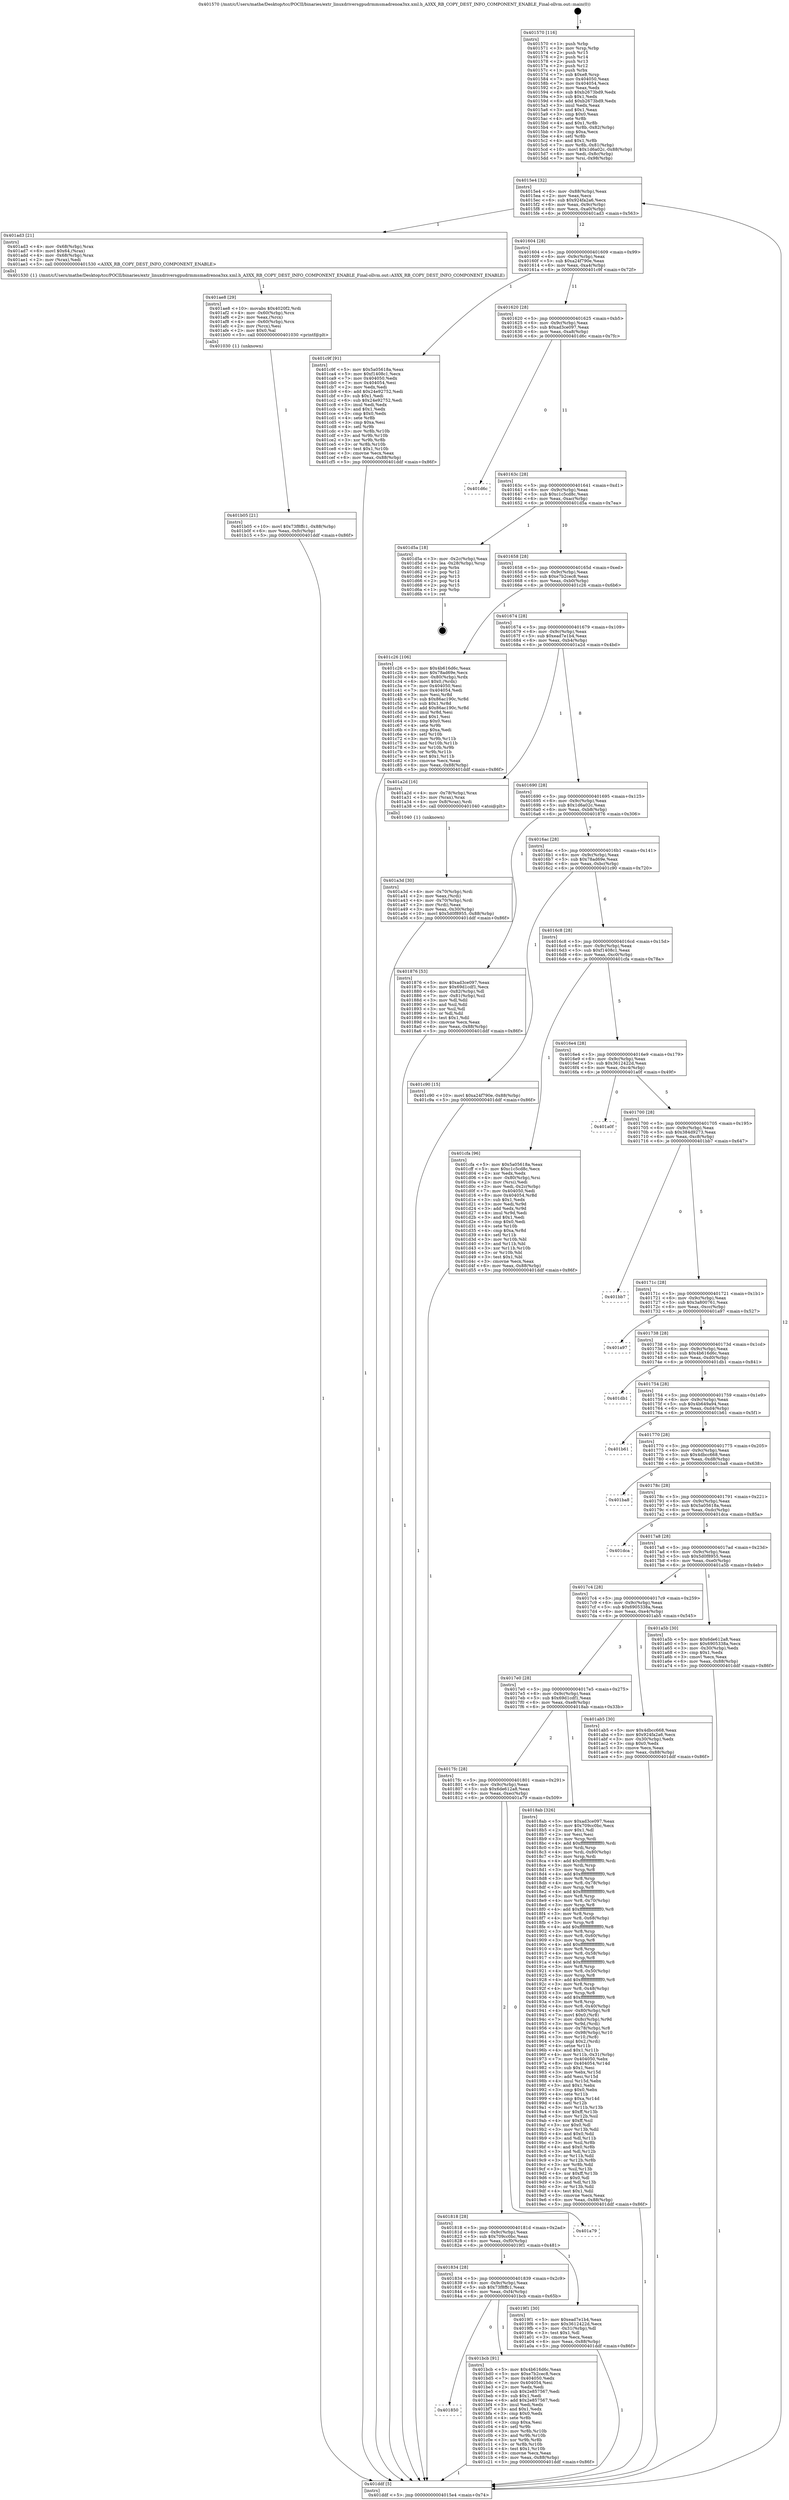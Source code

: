 digraph "0x401570" {
  label = "0x401570 (/mnt/c/Users/mathe/Desktop/tcc/POCII/binaries/extr_linuxdriversgpudrmmsmadrenoa3xx.xml.h_A3XX_RB_COPY_DEST_INFO_COMPONENT_ENABLE_Final-ollvm.out::main(0))"
  labelloc = "t"
  node[shape=record]

  Entry [label="",width=0.3,height=0.3,shape=circle,fillcolor=black,style=filled]
  "0x4015e4" [label="{
     0x4015e4 [32]\l
     | [instrs]\l
     &nbsp;&nbsp;0x4015e4 \<+6\>: mov -0x88(%rbp),%eax\l
     &nbsp;&nbsp;0x4015ea \<+2\>: mov %eax,%ecx\l
     &nbsp;&nbsp;0x4015ec \<+6\>: sub $0x924fa2a6,%ecx\l
     &nbsp;&nbsp;0x4015f2 \<+6\>: mov %eax,-0x9c(%rbp)\l
     &nbsp;&nbsp;0x4015f8 \<+6\>: mov %ecx,-0xa0(%rbp)\l
     &nbsp;&nbsp;0x4015fe \<+6\>: je 0000000000401ad3 \<main+0x563\>\l
  }"]
  "0x401ad3" [label="{
     0x401ad3 [21]\l
     | [instrs]\l
     &nbsp;&nbsp;0x401ad3 \<+4\>: mov -0x68(%rbp),%rax\l
     &nbsp;&nbsp;0x401ad7 \<+6\>: movl $0x64,(%rax)\l
     &nbsp;&nbsp;0x401add \<+4\>: mov -0x68(%rbp),%rax\l
     &nbsp;&nbsp;0x401ae1 \<+2\>: mov (%rax),%edi\l
     &nbsp;&nbsp;0x401ae3 \<+5\>: call 0000000000401530 \<A3XX_RB_COPY_DEST_INFO_COMPONENT_ENABLE\>\l
     | [calls]\l
     &nbsp;&nbsp;0x401530 \{1\} (/mnt/c/Users/mathe/Desktop/tcc/POCII/binaries/extr_linuxdriversgpudrmmsmadrenoa3xx.xml.h_A3XX_RB_COPY_DEST_INFO_COMPONENT_ENABLE_Final-ollvm.out::A3XX_RB_COPY_DEST_INFO_COMPONENT_ENABLE)\l
  }"]
  "0x401604" [label="{
     0x401604 [28]\l
     | [instrs]\l
     &nbsp;&nbsp;0x401604 \<+5\>: jmp 0000000000401609 \<main+0x99\>\l
     &nbsp;&nbsp;0x401609 \<+6\>: mov -0x9c(%rbp),%eax\l
     &nbsp;&nbsp;0x40160f \<+5\>: sub $0xa24f790e,%eax\l
     &nbsp;&nbsp;0x401614 \<+6\>: mov %eax,-0xa4(%rbp)\l
     &nbsp;&nbsp;0x40161a \<+6\>: je 0000000000401c9f \<main+0x72f\>\l
  }"]
  Exit [label="",width=0.3,height=0.3,shape=circle,fillcolor=black,style=filled,peripheries=2]
  "0x401c9f" [label="{
     0x401c9f [91]\l
     | [instrs]\l
     &nbsp;&nbsp;0x401c9f \<+5\>: mov $0x5a05618a,%eax\l
     &nbsp;&nbsp;0x401ca4 \<+5\>: mov $0xf1408c1,%ecx\l
     &nbsp;&nbsp;0x401ca9 \<+7\>: mov 0x404050,%edx\l
     &nbsp;&nbsp;0x401cb0 \<+7\>: mov 0x404054,%esi\l
     &nbsp;&nbsp;0x401cb7 \<+2\>: mov %edx,%edi\l
     &nbsp;&nbsp;0x401cb9 \<+6\>: add $0x24e92752,%edi\l
     &nbsp;&nbsp;0x401cbf \<+3\>: sub $0x1,%edi\l
     &nbsp;&nbsp;0x401cc2 \<+6\>: sub $0x24e92752,%edi\l
     &nbsp;&nbsp;0x401cc8 \<+3\>: imul %edi,%edx\l
     &nbsp;&nbsp;0x401ccb \<+3\>: and $0x1,%edx\l
     &nbsp;&nbsp;0x401cce \<+3\>: cmp $0x0,%edx\l
     &nbsp;&nbsp;0x401cd1 \<+4\>: sete %r8b\l
     &nbsp;&nbsp;0x401cd5 \<+3\>: cmp $0xa,%esi\l
     &nbsp;&nbsp;0x401cd8 \<+4\>: setl %r9b\l
     &nbsp;&nbsp;0x401cdc \<+3\>: mov %r8b,%r10b\l
     &nbsp;&nbsp;0x401cdf \<+3\>: and %r9b,%r10b\l
     &nbsp;&nbsp;0x401ce2 \<+3\>: xor %r9b,%r8b\l
     &nbsp;&nbsp;0x401ce5 \<+3\>: or %r8b,%r10b\l
     &nbsp;&nbsp;0x401ce8 \<+4\>: test $0x1,%r10b\l
     &nbsp;&nbsp;0x401cec \<+3\>: cmovne %ecx,%eax\l
     &nbsp;&nbsp;0x401cef \<+6\>: mov %eax,-0x88(%rbp)\l
     &nbsp;&nbsp;0x401cf5 \<+5\>: jmp 0000000000401ddf \<main+0x86f\>\l
  }"]
  "0x401620" [label="{
     0x401620 [28]\l
     | [instrs]\l
     &nbsp;&nbsp;0x401620 \<+5\>: jmp 0000000000401625 \<main+0xb5\>\l
     &nbsp;&nbsp;0x401625 \<+6\>: mov -0x9c(%rbp),%eax\l
     &nbsp;&nbsp;0x40162b \<+5\>: sub $0xad3ce097,%eax\l
     &nbsp;&nbsp;0x401630 \<+6\>: mov %eax,-0xa8(%rbp)\l
     &nbsp;&nbsp;0x401636 \<+6\>: je 0000000000401d6c \<main+0x7fc\>\l
  }"]
  "0x401850" [label="{
     0x401850\l
  }", style=dashed]
  "0x401d6c" [label="{
     0x401d6c\l
  }", style=dashed]
  "0x40163c" [label="{
     0x40163c [28]\l
     | [instrs]\l
     &nbsp;&nbsp;0x40163c \<+5\>: jmp 0000000000401641 \<main+0xd1\>\l
     &nbsp;&nbsp;0x401641 \<+6\>: mov -0x9c(%rbp),%eax\l
     &nbsp;&nbsp;0x401647 \<+5\>: sub $0xc1c5cd8c,%eax\l
     &nbsp;&nbsp;0x40164c \<+6\>: mov %eax,-0xac(%rbp)\l
     &nbsp;&nbsp;0x401652 \<+6\>: je 0000000000401d5a \<main+0x7ea\>\l
  }"]
  "0x401bcb" [label="{
     0x401bcb [91]\l
     | [instrs]\l
     &nbsp;&nbsp;0x401bcb \<+5\>: mov $0x4b616d6c,%eax\l
     &nbsp;&nbsp;0x401bd0 \<+5\>: mov $0xe7b2cec8,%ecx\l
     &nbsp;&nbsp;0x401bd5 \<+7\>: mov 0x404050,%edx\l
     &nbsp;&nbsp;0x401bdc \<+7\>: mov 0x404054,%esi\l
     &nbsp;&nbsp;0x401be3 \<+2\>: mov %edx,%edi\l
     &nbsp;&nbsp;0x401be5 \<+6\>: sub $0x2e857567,%edi\l
     &nbsp;&nbsp;0x401beb \<+3\>: sub $0x1,%edi\l
     &nbsp;&nbsp;0x401bee \<+6\>: add $0x2e857567,%edi\l
     &nbsp;&nbsp;0x401bf4 \<+3\>: imul %edi,%edx\l
     &nbsp;&nbsp;0x401bf7 \<+3\>: and $0x1,%edx\l
     &nbsp;&nbsp;0x401bfa \<+3\>: cmp $0x0,%edx\l
     &nbsp;&nbsp;0x401bfd \<+4\>: sete %r8b\l
     &nbsp;&nbsp;0x401c01 \<+3\>: cmp $0xa,%esi\l
     &nbsp;&nbsp;0x401c04 \<+4\>: setl %r9b\l
     &nbsp;&nbsp;0x401c08 \<+3\>: mov %r8b,%r10b\l
     &nbsp;&nbsp;0x401c0b \<+3\>: and %r9b,%r10b\l
     &nbsp;&nbsp;0x401c0e \<+3\>: xor %r9b,%r8b\l
     &nbsp;&nbsp;0x401c11 \<+3\>: or %r8b,%r10b\l
     &nbsp;&nbsp;0x401c14 \<+4\>: test $0x1,%r10b\l
     &nbsp;&nbsp;0x401c18 \<+3\>: cmovne %ecx,%eax\l
     &nbsp;&nbsp;0x401c1b \<+6\>: mov %eax,-0x88(%rbp)\l
     &nbsp;&nbsp;0x401c21 \<+5\>: jmp 0000000000401ddf \<main+0x86f\>\l
  }"]
  "0x401d5a" [label="{
     0x401d5a [18]\l
     | [instrs]\l
     &nbsp;&nbsp;0x401d5a \<+3\>: mov -0x2c(%rbp),%eax\l
     &nbsp;&nbsp;0x401d5d \<+4\>: lea -0x28(%rbp),%rsp\l
     &nbsp;&nbsp;0x401d61 \<+1\>: pop %rbx\l
     &nbsp;&nbsp;0x401d62 \<+2\>: pop %r12\l
     &nbsp;&nbsp;0x401d64 \<+2\>: pop %r13\l
     &nbsp;&nbsp;0x401d66 \<+2\>: pop %r14\l
     &nbsp;&nbsp;0x401d68 \<+2\>: pop %r15\l
     &nbsp;&nbsp;0x401d6a \<+1\>: pop %rbp\l
     &nbsp;&nbsp;0x401d6b \<+1\>: ret\l
  }"]
  "0x401658" [label="{
     0x401658 [28]\l
     | [instrs]\l
     &nbsp;&nbsp;0x401658 \<+5\>: jmp 000000000040165d \<main+0xed\>\l
     &nbsp;&nbsp;0x40165d \<+6\>: mov -0x9c(%rbp),%eax\l
     &nbsp;&nbsp;0x401663 \<+5\>: sub $0xe7b2cec8,%eax\l
     &nbsp;&nbsp;0x401668 \<+6\>: mov %eax,-0xb0(%rbp)\l
     &nbsp;&nbsp;0x40166e \<+6\>: je 0000000000401c26 \<main+0x6b6\>\l
  }"]
  "0x401b05" [label="{
     0x401b05 [21]\l
     | [instrs]\l
     &nbsp;&nbsp;0x401b05 \<+10\>: movl $0x73f8ffc1,-0x88(%rbp)\l
     &nbsp;&nbsp;0x401b0f \<+6\>: mov %eax,-0xfc(%rbp)\l
     &nbsp;&nbsp;0x401b15 \<+5\>: jmp 0000000000401ddf \<main+0x86f\>\l
  }"]
  "0x401c26" [label="{
     0x401c26 [106]\l
     | [instrs]\l
     &nbsp;&nbsp;0x401c26 \<+5\>: mov $0x4b616d6c,%eax\l
     &nbsp;&nbsp;0x401c2b \<+5\>: mov $0x78ad69e,%ecx\l
     &nbsp;&nbsp;0x401c30 \<+4\>: mov -0x80(%rbp),%rdx\l
     &nbsp;&nbsp;0x401c34 \<+6\>: movl $0x0,(%rdx)\l
     &nbsp;&nbsp;0x401c3a \<+7\>: mov 0x404050,%esi\l
     &nbsp;&nbsp;0x401c41 \<+7\>: mov 0x404054,%edi\l
     &nbsp;&nbsp;0x401c48 \<+3\>: mov %esi,%r8d\l
     &nbsp;&nbsp;0x401c4b \<+7\>: sub $0x86ac190c,%r8d\l
     &nbsp;&nbsp;0x401c52 \<+4\>: sub $0x1,%r8d\l
     &nbsp;&nbsp;0x401c56 \<+7\>: add $0x86ac190c,%r8d\l
     &nbsp;&nbsp;0x401c5d \<+4\>: imul %r8d,%esi\l
     &nbsp;&nbsp;0x401c61 \<+3\>: and $0x1,%esi\l
     &nbsp;&nbsp;0x401c64 \<+3\>: cmp $0x0,%esi\l
     &nbsp;&nbsp;0x401c67 \<+4\>: sete %r9b\l
     &nbsp;&nbsp;0x401c6b \<+3\>: cmp $0xa,%edi\l
     &nbsp;&nbsp;0x401c6e \<+4\>: setl %r10b\l
     &nbsp;&nbsp;0x401c72 \<+3\>: mov %r9b,%r11b\l
     &nbsp;&nbsp;0x401c75 \<+3\>: and %r10b,%r11b\l
     &nbsp;&nbsp;0x401c78 \<+3\>: xor %r10b,%r9b\l
     &nbsp;&nbsp;0x401c7b \<+3\>: or %r9b,%r11b\l
     &nbsp;&nbsp;0x401c7e \<+4\>: test $0x1,%r11b\l
     &nbsp;&nbsp;0x401c82 \<+3\>: cmovne %ecx,%eax\l
     &nbsp;&nbsp;0x401c85 \<+6\>: mov %eax,-0x88(%rbp)\l
     &nbsp;&nbsp;0x401c8b \<+5\>: jmp 0000000000401ddf \<main+0x86f\>\l
  }"]
  "0x401674" [label="{
     0x401674 [28]\l
     | [instrs]\l
     &nbsp;&nbsp;0x401674 \<+5\>: jmp 0000000000401679 \<main+0x109\>\l
     &nbsp;&nbsp;0x401679 \<+6\>: mov -0x9c(%rbp),%eax\l
     &nbsp;&nbsp;0x40167f \<+5\>: sub $0xead7e1b4,%eax\l
     &nbsp;&nbsp;0x401684 \<+6\>: mov %eax,-0xb4(%rbp)\l
     &nbsp;&nbsp;0x40168a \<+6\>: je 0000000000401a2d \<main+0x4bd\>\l
  }"]
  "0x401ae8" [label="{
     0x401ae8 [29]\l
     | [instrs]\l
     &nbsp;&nbsp;0x401ae8 \<+10\>: movabs $0x4020f2,%rdi\l
     &nbsp;&nbsp;0x401af2 \<+4\>: mov -0x60(%rbp),%rcx\l
     &nbsp;&nbsp;0x401af6 \<+2\>: mov %eax,(%rcx)\l
     &nbsp;&nbsp;0x401af8 \<+4\>: mov -0x60(%rbp),%rcx\l
     &nbsp;&nbsp;0x401afc \<+2\>: mov (%rcx),%esi\l
     &nbsp;&nbsp;0x401afe \<+2\>: mov $0x0,%al\l
     &nbsp;&nbsp;0x401b00 \<+5\>: call 0000000000401030 \<printf@plt\>\l
     | [calls]\l
     &nbsp;&nbsp;0x401030 \{1\} (unknown)\l
  }"]
  "0x401a2d" [label="{
     0x401a2d [16]\l
     | [instrs]\l
     &nbsp;&nbsp;0x401a2d \<+4\>: mov -0x78(%rbp),%rax\l
     &nbsp;&nbsp;0x401a31 \<+3\>: mov (%rax),%rax\l
     &nbsp;&nbsp;0x401a34 \<+4\>: mov 0x8(%rax),%rdi\l
     &nbsp;&nbsp;0x401a38 \<+5\>: call 0000000000401040 \<atoi@plt\>\l
     | [calls]\l
     &nbsp;&nbsp;0x401040 \{1\} (unknown)\l
  }"]
  "0x401690" [label="{
     0x401690 [28]\l
     | [instrs]\l
     &nbsp;&nbsp;0x401690 \<+5\>: jmp 0000000000401695 \<main+0x125\>\l
     &nbsp;&nbsp;0x401695 \<+6\>: mov -0x9c(%rbp),%eax\l
     &nbsp;&nbsp;0x40169b \<+5\>: sub $0x1d6a02c,%eax\l
     &nbsp;&nbsp;0x4016a0 \<+6\>: mov %eax,-0xb8(%rbp)\l
     &nbsp;&nbsp;0x4016a6 \<+6\>: je 0000000000401876 \<main+0x306\>\l
  }"]
  "0x401a3d" [label="{
     0x401a3d [30]\l
     | [instrs]\l
     &nbsp;&nbsp;0x401a3d \<+4\>: mov -0x70(%rbp),%rdi\l
     &nbsp;&nbsp;0x401a41 \<+2\>: mov %eax,(%rdi)\l
     &nbsp;&nbsp;0x401a43 \<+4\>: mov -0x70(%rbp),%rdi\l
     &nbsp;&nbsp;0x401a47 \<+2\>: mov (%rdi),%eax\l
     &nbsp;&nbsp;0x401a49 \<+3\>: mov %eax,-0x30(%rbp)\l
     &nbsp;&nbsp;0x401a4c \<+10\>: movl $0x5d0f8955,-0x88(%rbp)\l
     &nbsp;&nbsp;0x401a56 \<+5\>: jmp 0000000000401ddf \<main+0x86f\>\l
  }"]
  "0x401876" [label="{
     0x401876 [53]\l
     | [instrs]\l
     &nbsp;&nbsp;0x401876 \<+5\>: mov $0xad3ce097,%eax\l
     &nbsp;&nbsp;0x40187b \<+5\>: mov $0x69d1cdf1,%ecx\l
     &nbsp;&nbsp;0x401880 \<+6\>: mov -0x82(%rbp),%dl\l
     &nbsp;&nbsp;0x401886 \<+7\>: mov -0x81(%rbp),%sil\l
     &nbsp;&nbsp;0x40188d \<+3\>: mov %dl,%dil\l
     &nbsp;&nbsp;0x401890 \<+3\>: and %sil,%dil\l
     &nbsp;&nbsp;0x401893 \<+3\>: xor %sil,%dl\l
     &nbsp;&nbsp;0x401896 \<+3\>: or %dl,%dil\l
     &nbsp;&nbsp;0x401899 \<+4\>: test $0x1,%dil\l
     &nbsp;&nbsp;0x40189d \<+3\>: cmovne %ecx,%eax\l
     &nbsp;&nbsp;0x4018a0 \<+6\>: mov %eax,-0x88(%rbp)\l
     &nbsp;&nbsp;0x4018a6 \<+5\>: jmp 0000000000401ddf \<main+0x86f\>\l
  }"]
  "0x4016ac" [label="{
     0x4016ac [28]\l
     | [instrs]\l
     &nbsp;&nbsp;0x4016ac \<+5\>: jmp 00000000004016b1 \<main+0x141\>\l
     &nbsp;&nbsp;0x4016b1 \<+6\>: mov -0x9c(%rbp),%eax\l
     &nbsp;&nbsp;0x4016b7 \<+5\>: sub $0x78ad69e,%eax\l
     &nbsp;&nbsp;0x4016bc \<+6\>: mov %eax,-0xbc(%rbp)\l
     &nbsp;&nbsp;0x4016c2 \<+6\>: je 0000000000401c90 \<main+0x720\>\l
  }"]
  "0x401ddf" [label="{
     0x401ddf [5]\l
     | [instrs]\l
     &nbsp;&nbsp;0x401ddf \<+5\>: jmp 00000000004015e4 \<main+0x74\>\l
  }"]
  "0x401570" [label="{
     0x401570 [116]\l
     | [instrs]\l
     &nbsp;&nbsp;0x401570 \<+1\>: push %rbp\l
     &nbsp;&nbsp;0x401571 \<+3\>: mov %rsp,%rbp\l
     &nbsp;&nbsp;0x401574 \<+2\>: push %r15\l
     &nbsp;&nbsp;0x401576 \<+2\>: push %r14\l
     &nbsp;&nbsp;0x401578 \<+2\>: push %r13\l
     &nbsp;&nbsp;0x40157a \<+2\>: push %r12\l
     &nbsp;&nbsp;0x40157c \<+1\>: push %rbx\l
     &nbsp;&nbsp;0x40157d \<+7\>: sub $0xe8,%rsp\l
     &nbsp;&nbsp;0x401584 \<+7\>: mov 0x404050,%eax\l
     &nbsp;&nbsp;0x40158b \<+7\>: mov 0x404054,%ecx\l
     &nbsp;&nbsp;0x401592 \<+2\>: mov %eax,%edx\l
     &nbsp;&nbsp;0x401594 \<+6\>: sub $0xb2673bd9,%edx\l
     &nbsp;&nbsp;0x40159a \<+3\>: sub $0x1,%edx\l
     &nbsp;&nbsp;0x40159d \<+6\>: add $0xb2673bd9,%edx\l
     &nbsp;&nbsp;0x4015a3 \<+3\>: imul %edx,%eax\l
     &nbsp;&nbsp;0x4015a6 \<+3\>: and $0x1,%eax\l
     &nbsp;&nbsp;0x4015a9 \<+3\>: cmp $0x0,%eax\l
     &nbsp;&nbsp;0x4015ac \<+4\>: sete %r8b\l
     &nbsp;&nbsp;0x4015b0 \<+4\>: and $0x1,%r8b\l
     &nbsp;&nbsp;0x4015b4 \<+7\>: mov %r8b,-0x82(%rbp)\l
     &nbsp;&nbsp;0x4015bb \<+3\>: cmp $0xa,%ecx\l
     &nbsp;&nbsp;0x4015be \<+4\>: setl %r8b\l
     &nbsp;&nbsp;0x4015c2 \<+4\>: and $0x1,%r8b\l
     &nbsp;&nbsp;0x4015c6 \<+7\>: mov %r8b,-0x81(%rbp)\l
     &nbsp;&nbsp;0x4015cd \<+10\>: movl $0x1d6a02c,-0x88(%rbp)\l
     &nbsp;&nbsp;0x4015d7 \<+6\>: mov %edi,-0x8c(%rbp)\l
     &nbsp;&nbsp;0x4015dd \<+7\>: mov %rsi,-0x98(%rbp)\l
  }"]
  "0x401834" [label="{
     0x401834 [28]\l
     | [instrs]\l
     &nbsp;&nbsp;0x401834 \<+5\>: jmp 0000000000401839 \<main+0x2c9\>\l
     &nbsp;&nbsp;0x401839 \<+6\>: mov -0x9c(%rbp),%eax\l
     &nbsp;&nbsp;0x40183f \<+5\>: sub $0x73f8ffc1,%eax\l
     &nbsp;&nbsp;0x401844 \<+6\>: mov %eax,-0xf4(%rbp)\l
     &nbsp;&nbsp;0x40184a \<+6\>: je 0000000000401bcb \<main+0x65b\>\l
  }"]
  "0x401c90" [label="{
     0x401c90 [15]\l
     | [instrs]\l
     &nbsp;&nbsp;0x401c90 \<+10\>: movl $0xa24f790e,-0x88(%rbp)\l
     &nbsp;&nbsp;0x401c9a \<+5\>: jmp 0000000000401ddf \<main+0x86f\>\l
  }"]
  "0x4016c8" [label="{
     0x4016c8 [28]\l
     | [instrs]\l
     &nbsp;&nbsp;0x4016c8 \<+5\>: jmp 00000000004016cd \<main+0x15d\>\l
     &nbsp;&nbsp;0x4016cd \<+6\>: mov -0x9c(%rbp),%eax\l
     &nbsp;&nbsp;0x4016d3 \<+5\>: sub $0xf1408c1,%eax\l
     &nbsp;&nbsp;0x4016d8 \<+6\>: mov %eax,-0xc0(%rbp)\l
     &nbsp;&nbsp;0x4016de \<+6\>: je 0000000000401cfa \<main+0x78a\>\l
  }"]
  "0x4019f1" [label="{
     0x4019f1 [30]\l
     | [instrs]\l
     &nbsp;&nbsp;0x4019f1 \<+5\>: mov $0xead7e1b4,%eax\l
     &nbsp;&nbsp;0x4019f6 \<+5\>: mov $0x3612422d,%ecx\l
     &nbsp;&nbsp;0x4019fb \<+3\>: mov -0x31(%rbp),%dl\l
     &nbsp;&nbsp;0x4019fe \<+3\>: test $0x1,%dl\l
     &nbsp;&nbsp;0x401a01 \<+3\>: cmovne %ecx,%eax\l
     &nbsp;&nbsp;0x401a04 \<+6\>: mov %eax,-0x88(%rbp)\l
     &nbsp;&nbsp;0x401a0a \<+5\>: jmp 0000000000401ddf \<main+0x86f\>\l
  }"]
  "0x401cfa" [label="{
     0x401cfa [96]\l
     | [instrs]\l
     &nbsp;&nbsp;0x401cfa \<+5\>: mov $0x5a05618a,%eax\l
     &nbsp;&nbsp;0x401cff \<+5\>: mov $0xc1c5cd8c,%ecx\l
     &nbsp;&nbsp;0x401d04 \<+2\>: xor %edx,%edx\l
     &nbsp;&nbsp;0x401d06 \<+4\>: mov -0x80(%rbp),%rsi\l
     &nbsp;&nbsp;0x401d0a \<+2\>: mov (%rsi),%edi\l
     &nbsp;&nbsp;0x401d0c \<+3\>: mov %edi,-0x2c(%rbp)\l
     &nbsp;&nbsp;0x401d0f \<+7\>: mov 0x404050,%edi\l
     &nbsp;&nbsp;0x401d16 \<+8\>: mov 0x404054,%r8d\l
     &nbsp;&nbsp;0x401d1e \<+3\>: sub $0x1,%edx\l
     &nbsp;&nbsp;0x401d21 \<+3\>: mov %edi,%r9d\l
     &nbsp;&nbsp;0x401d24 \<+3\>: add %edx,%r9d\l
     &nbsp;&nbsp;0x401d27 \<+4\>: imul %r9d,%edi\l
     &nbsp;&nbsp;0x401d2b \<+3\>: and $0x1,%edi\l
     &nbsp;&nbsp;0x401d2e \<+3\>: cmp $0x0,%edi\l
     &nbsp;&nbsp;0x401d31 \<+4\>: sete %r10b\l
     &nbsp;&nbsp;0x401d35 \<+4\>: cmp $0xa,%r8d\l
     &nbsp;&nbsp;0x401d39 \<+4\>: setl %r11b\l
     &nbsp;&nbsp;0x401d3d \<+3\>: mov %r10b,%bl\l
     &nbsp;&nbsp;0x401d40 \<+3\>: and %r11b,%bl\l
     &nbsp;&nbsp;0x401d43 \<+3\>: xor %r11b,%r10b\l
     &nbsp;&nbsp;0x401d46 \<+3\>: or %r10b,%bl\l
     &nbsp;&nbsp;0x401d49 \<+3\>: test $0x1,%bl\l
     &nbsp;&nbsp;0x401d4c \<+3\>: cmovne %ecx,%eax\l
     &nbsp;&nbsp;0x401d4f \<+6\>: mov %eax,-0x88(%rbp)\l
     &nbsp;&nbsp;0x401d55 \<+5\>: jmp 0000000000401ddf \<main+0x86f\>\l
  }"]
  "0x4016e4" [label="{
     0x4016e4 [28]\l
     | [instrs]\l
     &nbsp;&nbsp;0x4016e4 \<+5\>: jmp 00000000004016e9 \<main+0x179\>\l
     &nbsp;&nbsp;0x4016e9 \<+6\>: mov -0x9c(%rbp),%eax\l
     &nbsp;&nbsp;0x4016ef \<+5\>: sub $0x3612422d,%eax\l
     &nbsp;&nbsp;0x4016f4 \<+6\>: mov %eax,-0xc4(%rbp)\l
     &nbsp;&nbsp;0x4016fa \<+6\>: je 0000000000401a0f \<main+0x49f\>\l
  }"]
  "0x401818" [label="{
     0x401818 [28]\l
     | [instrs]\l
     &nbsp;&nbsp;0x401818 \<+5\>: jmp 000000000040181d \<main+0x2ad\>\l
     &nbsp;&nbsp;0x40181d \<+6\>: mov -0x9c(%rbp),%eax\l
     &nbsp;&nbsp;0x401823 \<+5\>: sub $0x709cc0bc,%eax\l
     &nbsp;&nbsp;0x401828 \<+6\>: mov %eax,-0xf0(%rbp)\l
     &nbsp;&nbsp;0x40182e \<+6\>: je 00000000004019f1 \<main+0x481\>\l
  }"]
  "0x401a0f" [label="{
     0x401a0f\l
  }", style=dashed]
  "0x401700" [label="{
     0x401700 [28]\l
     | [instrs]\l
     &nbsp;&nbsp;0x401700 \<+5\>: jmp 0000000000401705 \<main+0x195\>\l
     &nbsp;&nbsp;0x401705 \<+6\>: mov -0x9c(%rbp),%eax\l
     &nbsp;&nbsp;0x40170b \<+5\>: sub $0x384d9273,%eax\l
     &nbsp;&nbsp;0x401710 \<+6\>: mov %eax,-0xc8(%rbp)\l
     &nbsp;&nbsp;0x401716 \<+6\>: je 0000000000401bb7 \<main+0x647\>\l
  }"]
  "0x401a79" [label="{
     0x401a79\l
  }", style=dashed]
  "0x401bb7" [label="{
     0x401bb7\l
  }", style=dashed]
  "0x40171c" [label="{
     0x40171c [28]\l
     | [instrs]\l
     &nbsp;&nbsp;0x40171c \<+5\>: jmp 0000000000401721 \<main+0x1b1\>\l
     &nbsp;&nbsp;0x401721 \<+6\>: mov -0x9c(%rbp),%eax\l
     &nbsp;&nbsp;0x401727 \<+5\>: sub $0x3a800761,%eax\l
     &nbsp;&nbsp;0x40172c \<+6\>: mov %eax,-0xcc(%rbp)\l
     &nbsp;&nbsp;0x401732 \<+6\>: je 0000000000401a97 \<main+0x527\>\l
  }"]
  "0x4017fc" [label="{
     0x4017fc [28]\l
     | [instrs]\l
     &nbsp;&nbsp;0x4017fc \<+5\>: jmp 0000000000401801 \<main+0x291\>\l
     &nbsp;&nbsp;0x401801 \<+6\>: mov -0x9c(%rbp),%eax\l
     &nbsp;&nbsp;0x401807 \<+5\>: sub $0x6de612a8,%eax\l
     &nbsp;&nbsp;0x40180c \<+6\>: mov %eax,-0xec(%rbp)\l
     &nbsp;&nbsp;0x401812 \<+6\>: je 0000000000401a79 \<main+0x509\>\l
  }"]
  "0x401a97" [label="{
     0x401a97\l
  }", style=dashed]
  "0x401738" [label="{
     0x401738 [28]\l
     | [instrs]\l
     &nbsp;&nbsp;0x401738 \<+5\>: jmp 000000000040173d \<main+0x1cd\>\l
     &nbsp;&nbsp;0x40173d \<+6\>: mov -0x9c(%rbp),%eax\l
     &nbsp;&nbsp;0x401743 \<+5\>: sub $0x4b616d6c,%eax\l
     &nbsp;&nbsp;0x401748 \<+6\>: mov %eax,-0xd0(%rbp)\l
     &nbsp;&nbsp;0x40174e \<+6\>: je 0000000000401db1 \<main+0x841\>\l
  }"]
  "0x4018ab" [label="{
     0x4018ab [326]\l
     | [instrs]\l
     &nbsp;&nbsp;0x4018ab \<+5\>: mov $0xad3ce097,%eax\l
     &nbsp;&nbsp;0x4018b0 \<+5\>: mov $0x709cc0bc,%ecx\l
     &nbsp;&nbsp;0x4018b5 \<+2\>: mov $0x1,%dl\l
     &nbsp;&nbsp;0x4018b7 \<+2\>: xor %esi,%esi\l
     &nbsp;&nbsp;0x4018b9 \<+3\>: mov %rsp,%rdi\l
     &nbsp;&nbsp;0x4018bc \<+4\>: add $0xfffffffffffffff0,%rdi\l
     &nbsp;&nbsp;0x4018c0 \<+3\>: mov %rdi,%rsp\l
     &nbsp;&nbsp;0x4018c3 \<+4\>: mov %rdi,-0x80(%rbp)\l
     &nbsp;&nbsp;0x4018c7 \<+3\>: mov %rsp,%rdi\l
     &nbsp;&nbsp;0x4018ca \<+4\>: add $0xfffffffffffffff0,%rdi\l
     &nbsp;&nbsp;0x4018ce \<+3\>: mov %rdi,%rsp\l
     &nbsp;&nbsp;0x4018d1 \<+3\>: mov %rsp,%r8\l
     &nbsp;&nbsp;0x4018d4 \<+4\>: add $0xfffffffffffffff0,%r8\l
     &nbsp;&nbsp;0x4018d8 \<+3\>: mov %r8,%rsp\l
     &nbsp;&nbsp;0x4018db \<+4\>: mov %r8,-0x78(%rbp)\l
     &nbsp;&nbsp;0x4018df \<+3\>: mov %rsp,%r8\l
     &nbsp;&nbsp;0x4018e2 \<+4\>: add $0xfffffffffffffff0,%r8\l
     &nbsp;&nbsp;0x4018e6 \<+3\>: mov %r8,%rsp\l
     &nbsp;&nbsp;0x4018e9 \<+4\>: mov %r8,-0x70(%rbp)\l
     &nbsp;&nbsp;0x4018ed \<+3\>: mov %rsp,%r8\l
     &nbsp;&nbsp;0x4018f0 \<+4\>: add $0xfffffffffffffff0,%r8\l
     &nbsp;&nbsp;0x4018f4 \<+3\>: mov %r8,%rsp\l
     &nbsp;&nbsp;0x4018f7 \<+4\>: mov %r8,-0x68(%rbp)\l
     &nbsp;&nbsp;0x4018fb \<+3\>: mov %rsp,%r8\l
     &nbsp;&nbsp;0x4018fe \<+4\>: add $0xfffffffffffffff0,%r8\l
     &nbsp;&nbsp;0x401902 \<+3\>: mov %r8,%rsp\l
     &nbsp;&nbsp;0x401905 \<+4\>: mov %r8,-0x60(%rbp)\l
     &nbsp;&nbsp;0x401909 \<+3\>: mov %rsp,%r8\l
     &nbsp;&nbsp;0x40190c \<+4\>: add $0xfffffffffffffff0,%r8\l
     &nbsp;&nbsp;0x401910 \<+3\>: mov %r8,%rsp\l
     &nbsp;&nbsp;0x401913 \<+4\>: mov %r8,-0x58(%rbp)\l
     &nbsp;&nbsp;0x401917 \<+3\>: mov %rsp,%r8\l
     &nbsp;&nbsp;0x40191a \<+4\>: add $0xfffffffffffffff0,%r8\l
     &nbsp;&nbsp;0x40191e \<+3\>: mov %r8,%rsp\l
     &nbsp;&nbsp;0x401921 \<+4\>: mov %r8,-0x50(%rbp)\l
     &nbsp;&nbsp;0x401925 \<+3\>: mov %rsp,%r8\l
     &nbsp;&nbsp;0x401928 \<+4\>: add $0xfffffffffffffff0,%r8\l
     &nbsp;&nbsp;0x40192c \<+3\>: mov %r8,%rsp\l
     &nbsp;&nbsp;0x40192f \<+4\>: mov %r8,-0x48(%rbp)\l
     &nbsp;&nbsp;0x401933 \<+3\>: mov %rsp,%r8\l
     &nbsp;&nbsp;0x401936 \<+4\>: add $0xfffffffffffffff0,%r8\l
     &nbsp;&nbsp;0x40193a \<+3\>: mov %r8,%rsp\l
     &nbsp;&nbsp;0x40193d \<+4\>: mov %r8,-0x40(%rbp)\l
     &nbsp;&nbsp;0x401941 \<+4\>: mov -0x80(%rbp),%r8\l
     &nbsp;&nbsp;0x401945 \<+7\>: movl $0x0,(%r8)\l
     &nbsp;&nbsp;0x40194c \<+7\>: mov -0x8c(%rbp),%r9d\l
     &nbsp;&nbsp;0x401953 \<+3\>: mov %r9d,(%rdi)\l
     &nbsp;&nbsp;0x401956 \<+4\>: mov -0x78(%rbp),%r8\l
     &nbsp;&nbsp;0x40195a \<+7\>: mov -0x98(%rbp),%r10\l
     &nbsp;&nbsp;0x401961 \<+3\>: mov %r10,(%r8)\l
     &nbsp;&nbsp;0x401964 \<+3\>: cmpl $0x2,(%rdi)\l
     &nbsp;&nbsp;0x401967 \<+4\>: setne %r11b\l
     &nbsp;&nbsp;0x40196b \<+4\>: and $0x1,%r11b\l
     &nbsp;&nbsp;0x40196f \<+4\>: mov %r11b,-0x31(%rbp)\l
     &nbsp;&nbsp;0x401973 \<+7\>: mov 0x404050,%ebx\l
     &nbsp;&nbsp;0x40197a \<+8\>: mov 0x404054,%r14d\l
     &nbsp;&nbsp;0x401982 \<+3\>: sub $0x1,%esi\l
     &nbsp;&nbsp;0x401985 \<+3\>: mov %ebx,%r15d\l
     &nbsp;&nbsp;0x401988 \<+3\>: add %esi,%r15d\l
     &nbsp;&nbsp;0x40198b \<+4\>: imul %r15d,%ebx\l
     &nbsp;&nbsp;0x40198f \<+3\>: and $0x1,%ebx\l
     &nbsp;&nbsp;0x401992 \<+3\>: cmp $0x0,%ebx\l
     &nbsp;&nbsp;0x401995 \<+4\>: sete %r11b\l
     &nbsp;&nbsp;0x401999 \<+4\>: cmp $0xa,%r14d\l
     &nbsp;&nbsp;0x40199d \<+4\>: setl %r12b\l
     &nbsp;&nbsp;0x4019a1 \<+3\>: mov %r11b,%r13b\l
     &nbsp;&nbsp;0x4019a4 \<+4\>: xor $0xff,%r13b\l
     &nbsp;&nbsp;0x4019a8 \<+3\>: mov %r12b,%sil\l
     &nbsp;&nbsp;0x4019ab \<+4\>: xor $0xff,%sil\l
     &nbsp;&nbsp;0x4019af \<+3\>: xor $0x0,%dl\l
     &nbsp;&nbsp;0x4019b2 \<+3\>: mov %r13b,%dil\l
     &nbsp;&nbsp;0x4019b5 \<+4\>: and $0x0,%dil\l
     &nbsp;&nbsp;0x4019b9 \<+3\>: and %dl,%r11b\l
     &nbsp;&nbsp;0x4019bc \<+3\>: mov %sil,%r8b\l
     &nbsp;&nbsp;0x4019bf \<+4\>: and $0x0,%r8b\l
     &nbsp;&nbsp;0x4019c3 \<+3\>: and %dl,%r12b\l
     &nbsp;&nbsp;0x4019c6 \<+3\>: or %r11b,%dil\l
     &nbsp;&nbsp;0x4019c9 \<+3\>: or %r12b,%r8b\l
     &nbsp;&nbsp;0x4019cc \<+3\>: xor %r8b,%dil\l
     &nbsp;&nbsp;0x4019cf \<+3\>: or %sil,%r13b\l
     &nbsp;&nbsp;0x4019d2 \<+4\>: xor $0xff,%r13b\l
     &nbsp;&nbsp;0x4019d6 \<+3\>: or $0x0,%dl\l
     &nbsp;&nbsp;0x4019d9 \<+3\>: and %dl,%r13b\l
     &nbsp;&nbsp;0x4019dc \<+3\>: or %r13b,%dil\l
     &nbsp;&nbsp;0x4019df \<+4\>: test $0x1,%dil\l
     &nbsp;&nbsp;0x4019e3 \<+3\>: cmovne %ecx,%eax\l
     &nbsp;&nbsp;0x4019e6 \<+6\>: mov %eax,-0x88(%rbp)\l
     &nbsp;&nbsp;0x4019ec \<+5\>: jmp 0000000000401ddf \<main+0x86f\>\l
  }"]
  "0x401db1" [label="{
     0x401db1\l
  }", style=dashed]
  "0x401754" [label="{
     0x401754 [28]\l
     | [instrs]\l
     &nbsp;&nbsp;0x401754 \<+5\>: jmp 0000000000401759 \<main+0x1e9\>\l
     &nbsp;&nbsp;0x401759 \<+6\>: mov -0x9c(%rbp),%eax\l
     &nbsp;&nbsp;0x40175f \<+5\>: sub $0x4b649a94,%eax\l
     &nbsp;&nbsp;0x401764 \<+6\>: mov %eax,-0xd4(%rbp)\l
     &nbsp;&nbsp;0x40176a \<+6\>: je 0000000000401b61 \<main+0x5f1\>\l
  }"]
  "0x4017e0" [label="{
     0x4017e0 [28]\l
     | [instrs]\l
     &nbsp;&nbsp;0x4017e0 \<+5\>: jmp 00000000004017e5 \<main+0x275\>\l
     &nbsp;&nbsp;0x4017e5 \<+6\>: mov -0x9c(%rbp),%eax\l
     &nbsp;&nbsp;0x4017eb \<+5\>: sub $0x69d1cdf1,%eax\l
     &nbsp;&nbsp;0x4017f0 \<+6\>: mov %eax,-0xe8(%rbp)\l
     &nbsp;&nbsp;0x4017f6 \<+6\>: je 00000000004018ab \<main+0x33b\>\l
  }"]
  "0x401b61" [label="{
     0x401b61\l
  }", style=dashed]
  "0x401770" [label="{
     0x401770 [28]\l
     | [instrs]\l
     &nbsp;&nbsp;0x401770 \<+5\>: jmp 0000000000401775 \<main+0x205\>\l
     &nbsp;&nbsp;0x401775 \<+6\>: mov -0x9c(%rbp),%eax\l
     &nbsp;&nbsp;0x40177b \<+5\>: sub $0x4dbcc668,%eax\l
     &nbsp;&nbsp;0x401780 \<+6\>: mov %eax,-0xd8(%rbp)\l
     &nbsp;&nbsp;0x401786 \<+6\>: je 0000000000401ba8 \<main+0x638\>\l
  }"]
  "0x401ab5" [label="{
     0x401ab5 [30]\l
     | [instrs]\l
     &nbsp;&nbsp;0x401ab5 \<+5\>: mov $0x4dbcc668,%eax\l
     &nbsp;&nbsp;0x401aba \<+5\>: mov $0x924fa2a6,%ecx\l
     &nbsp;&nbsp;0x401abf \<+3\>: mov -0x30(%rbp),%edx\l
     &nbsp;&nbsp;0x401ac2 \<+3\>: cmp $0x0,%edx\l
     &nbsp;&nbsp;0x401ac5 \<+3\>: cmove %ecx,%eax\l
     &nbsp;&nbsp;0x401ac8 \<+6\>: mov %eax,-0x88(%rbp)\l
     &nbsp;&nbsp;0x401ace \<+5\>: jmp 0000000000401ddf \<main+0x86f\>\l
  }"]
  "0x401ba8" [label="{
     0x401ba8\l
  }", style=dashed]
  "0x40178c" [label="{
     0x40178c [28]\l
     | [instrs]\l
     &nbsp;&nbsp;0x40178c \<+5\>: jmp 0000000000401791 \<main+0x221\>\l
     &nbsp;&nbsp;0x401791 \<+6\>: mov -0x9c(%rbp),%eax\l
     &nbsp;&nbsp;0x401797 \<+5\>: sub $0x5a05618a,%eax\l
     &nbsp;&nbsp;0x40179c \<+6\>: mov %eax,-0xdc(%rbp)\l
     &nbsp;&nbsp;0x4017a2 \<+6\>: je 0000000000401dca \<main+0x85a\>\l
  }"]
  "0x4017c4" [label="{
     0x4017c4 [28]\l
     | [instrs]\l
     &nbsp;&nbsp;0x4017c4 \<+5\>: jmp 00000000004017c9 \<main+0x259\>\l
     &nbsp;&nbsp;0x4017c9 \<+6\>: mov -0x9c(%rbp),%eax\l
     &nbsp;&nbsp;0x4017cf \<+5\>: sub $0x6905338a,%eax\l
     &nbsp;&nbsp;0x4017d4 \<+6\>: mov %eax,-0xe4(%rbp)\l
     &nbsp;&nbsp;0x4017da \<+6\>: je 0000000000401ab5 \<main+0x545\>\l
  }"]
  "0x401dca" [label="{
     0x401dca\l
  }", style=dashed]
  "0x4017a8" [label="{
     0x4017a8 [28]\l
     | [instrs]\l
     &nbsp;&nbsp;0x4017a8 \<+5\>: jmp 00000000004017ad \<main+0x23d\>\l
     &nbsp;&nbsp;0x4017ad \<+6\>: mov -0x9c(%rbp),%eax\l
     &nbsp;&nbsp;0x4017b3 \<+5\>: sub $0x5d0f8955,%eax\l
     &nbsp;&nbsp;0x4017b8 \<+6\>: mov %eax,-0xe0(%rbp)\l
     &nbsp;&nbsp;0x4017be \<+6\>: je 0000000000401a5b \<main+0x4eb\>\l
  }"]
  "0x401a5b" [label="{
     0x401a5b [30]\l
     | [instrs]\l
     &nbsp;&nbsp;0x401a5b \<+5\>: mov $0x6de612a8,%eax\l
     &nbsp;&nbsp;0x401a60 \<+5\>: mov $0x6905338a,%ecx\l
     &nbsp;&nbsp;0x401a65 \<+3\>: mov -0x30(%rbp),%edx\l
     &nbsp;&nbsp;0x401a68 \<+3\>: cmp $0x1,%edx\l
     &nbsp;&nbsp;0x401a6b \<+3\>: cmovl %ecx,%eax\l
     &nbsp;&nbsp;0x401a6e \<+6\>: mov %eax,-0x88(%rbp)\l
     &nbsp;&nbsp;0x401a74 \<+5\>: jmp 0000000000401ddf \<main+0x86f\>\l
  }"]
  Entry -> "0x401570" [label=" 1"]
  "0x4015e4" -> "0x401ad3" [label=" 1"]
  "0x4015e4" -> "0x401604" [label=" 12"]
  "0x401d5a" -> Exit [label=" 1"]
  "0x401604" -> "0x401c9f" [label=" 1"]
  "0x401604" -> "0x401620" [label=" 11"]
  "0x401cfa" -> "0x401ddf" [label=" 1"]
  "0x401620" -> "0x401d6c" [label=" 0"]
  "0x401620" -> "0x40163c" [label=" 11"]
  "0x401c9f" -> "0x401ddf" [label=" 1"]
  "0x40163c" -> "0x401d5a" [label=" 1"]
  "0x40163c" -> "0x401658" [label=" 10"]
  "0x401c90" -> "0x401ddf" [label=" 1"]
  "0x401658" -> "0x401c26" [label=" 1"]
  "0x401658" -> "0x401674" [label=" 9"]
  "0x401bcb" -> "0x401ddf" [label=" 1"]
  "0x401674" -> "0x401a2d" [label=" 1"]
  "0x401674" -> "0x401690" [label=" 8"]
  "0x401834" -> "0x401850" [label=" 0"]
  "0x401690" -> "0x401876" [label=" 1"]
  "0x401690" -> "0x4016ac" [label=" 7"]
  "0x401876" -> "0x401ddf" [label=" 1"]
  "0x401570" -> "0x4015e4" [label=" 1"]
  "0x401ddf" -> "0x4015e4" [label=" 12"]
  "0x401834" -> "0x401bcb" [label=" 1"]
  "0x4016ac" -> "0x401c90" [label=" 1"]
  "0x4016ac" -> "0x4016c8" [label=" 6"]
  "0x401c26" -> "0x401ddf" [label=" 1"]
  "0x4016c8" -> "0x401cfa" [label=" 1"]
  "0x4016c8" -> "0x4016e4" [label=" 5"]
  "0x401b05" -> "0x401ddf" [label=" 1"]
  "0x4016e4" -> "0x401a0f" [label=" 0"]
  "0x4016e4" -> "0x401700" [label=" 5"]
  "0x401ad3" -> "0x401ae8" [label=" 1"]
  "0x401700" -> "0x401bb7" [label=" 0"]
  "0x401700" -> "0x40171c" [label=" 5"]
  "0x401ab5" -> "0x401ddf" [label=" 1"]
  "0x40171c" -> "0x401a97" [label=" 0"]
  "0x40171c" -> "0x401738" [label=" 5"]
  "0x401a2d" -> "0x401a3d" [label=" 1"]
  "0x401738" -> "0x401db1" [label=" 0"]
  "0x401738" -> "0x401754" [label=" 5"]
  "0x4019f1" -> "0x401ddf" [label=" 1"]
  "0x401754" -> "0x401b61" [label=" 0"]
  "0x401754" -> "0x401770" [label=" 5"]
  "0x401818" -> "0x4019f1" [label=" 1"]
  "0x401770" -> "0x401ba8" [label=" 0"]
  "0x401770" -> "0x40178c" [label=" 5"]
  "0x401ae8" -> "0x401b05" [label=" 1"]
  "0x40178c" -> "0x401dca" [label=" 0"]
  "0x40178c" -> "0x4017a8" [label=" 5"]
  "0x4017fc" -> "0x401a79" [label=" 0"]
  "0x4017a8" -> "0x401a5b" [label=" 1"]
  "0x4017a8" -> "0x4017c4" [label=" 4"]
  "0x4017fc" -> "0x401818" [label=" 2"]
  "0x4017c4" -> "0x401ab5" [label=" 1"]
  "0x4017c4" -> "0x4017e0" [label=" 3"]
  "0x401818" -> "0x401834" [label=" 1"]
  "0x4017e0" -> "0x4018ab" [label=" 1"]
  "0x4017e0" -> "0x4017fc" [label=" 2"]
  "0x401a3d" -> "0x401ddf" [label=" 1"]
  "0x4018ab" -> "0x401ddf" [label=" 1"]
  "0x401a5b" -> "0x401ddf" [label=" 1"]
}
